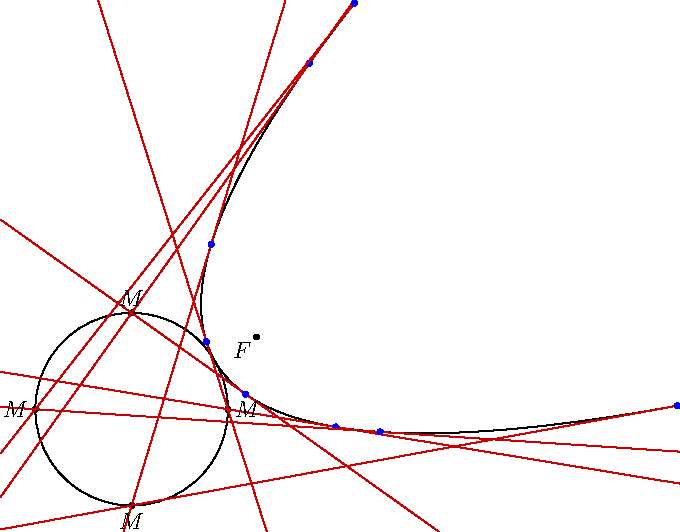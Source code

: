 import geometry;
size(12cm,0);

// currentcoordsys=cartesiansystem((0,0),i=(1,0.5),j=(-0.5,.75));
// show(currentcoordsys, xpen=invisible);

point F=(0,0);
dot("$F$", F, SW);
parabola p=parabola(F, 0.1, 30);
draw(p);

point C=shift(2*(p.V-p.F))*p.V;
circle cle=circle(C, 0.2);
draw(cle);
for (int i=0; i < 360; i+=90) {

  point M=point(cle, angabscissa(i));
  dot("$M$", M, locate(unit(M-C)));

  line[] tgt=tangents(p, M);
  draw(tgt, 0.8*red);

  for (int i=0; i < tgt.length; ++i) {
    dot(intersectionpoints(p, tgt[i]), blue);
  }
}
